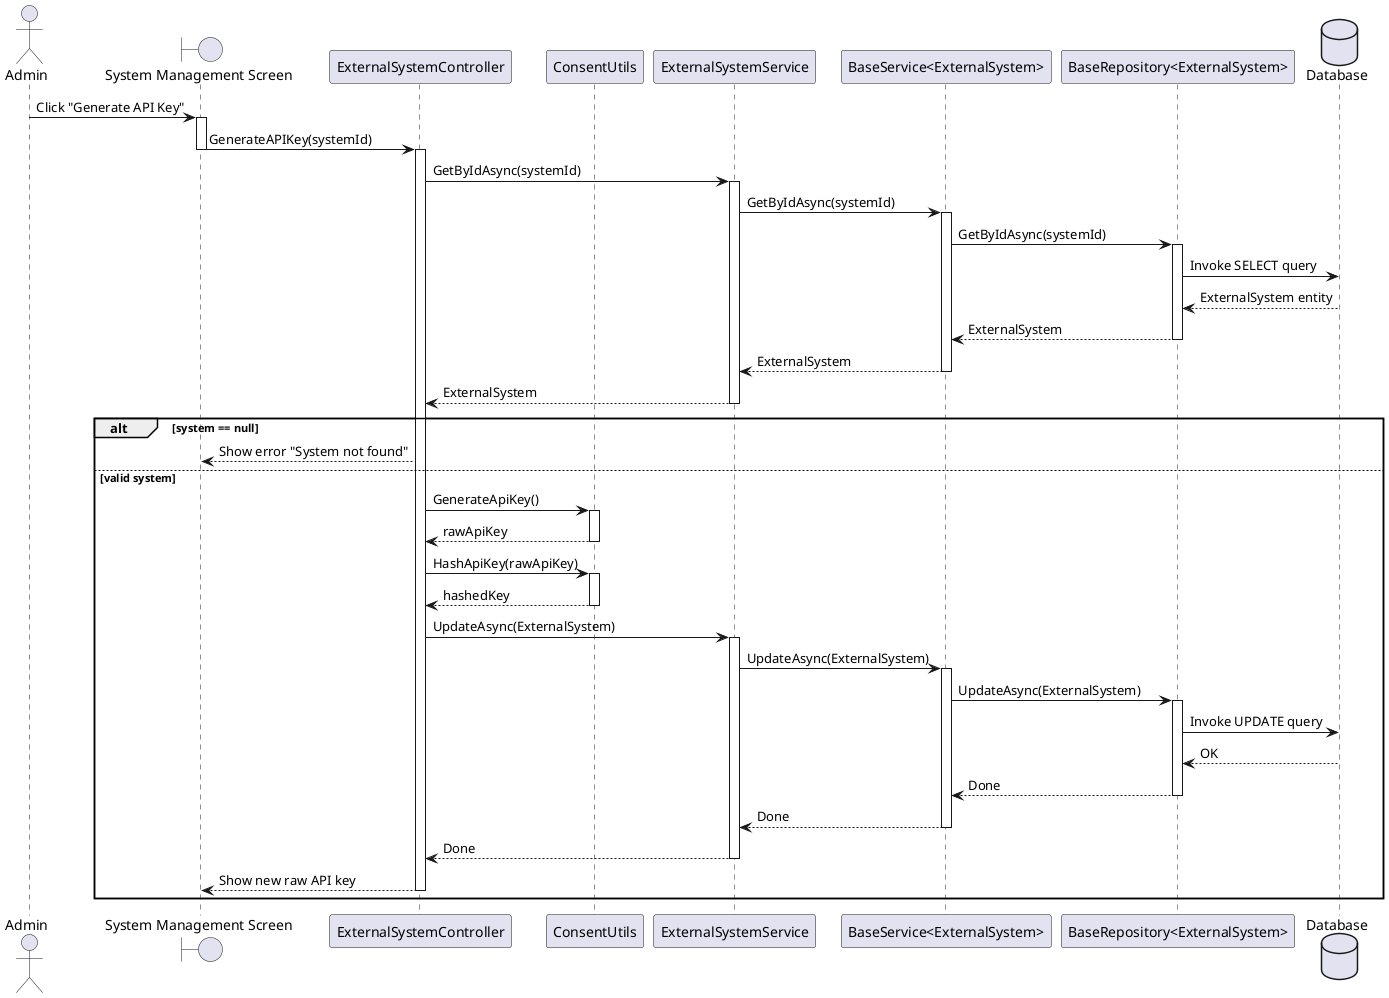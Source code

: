 @startuml

actor Admin
boundary "System Management Screen" as Screen
participant "ExternalSystemController" as Controller
participant "ConsentUtils" as Utils
participant "ExternalSystemService" as Service
participant "BaseService<ExternalSystem>" as BaseService
participant "BaseRepository<ExternalSystem>" as BaseRepo
database "Database" as DB

Admin -> Screen : Click "Generate API Key"
activate Screen
Screen -> Controller : GenerateAPIKey(systemId)
deactivate Screen
activate Controller

Controller -> Service : GetByIdAsync(systemId)
activate Service
Service -> BaseService : GetByIdAsync(systemId)
activate BaseService
BaseService -> BaseRepo : GetByIdAsync(systemId)
activate BaseRepo
BaseRepo -> DB : Invoke SELECT query
DB --> BaseRepo : ExternalSystem entity
BaseRepo --> BaseService : ExternalSystem
deactivate BaseRepo
BaseService --> Service : ExternalSystem
deactivate BaseService
Service --> Controller : ExternalSystem
deactivate Service

' === Validate system existence ===
alt system == null
    Controller --> Screen : Show error "System not found"
else valid system
    ' === Generate raw key ===
    Controller -> Utils : GenerateApiKey()
    activate Utils
    Utils --> Controller : rawApiKey
    deactivate Utils

    ' === Hash the key ===
    Controller -> Utils : HashApiKey(rawApiKey)
    activate Utils
    Utils --> Controller : hashedKey
    deactivate Utils

    ' === Update the entity ===
    Controller -> Service : UpdateAsync(ExternalSystem)
    activate Service
    Service -> BaseService : UpdateAsync(ExternalSystem)
    activate BaseService
    BaseService -> BaseRepo : UpdateAsync(ExternalSystem)
    activate BaseRepo
    BaseRepo -> DB : Invoke UPDATE query
    DB --> BaseRepo : OK
    BaseRepo --> BaseService : Done
    deactivate BaseRepo
    BaseService --> Service : Done
    deactivate BaseService
    Service --> Controller : Done
    deactivate Service

    Controller --> Screen : Show new raw API key
    deactivate Controller
end

@enduml
